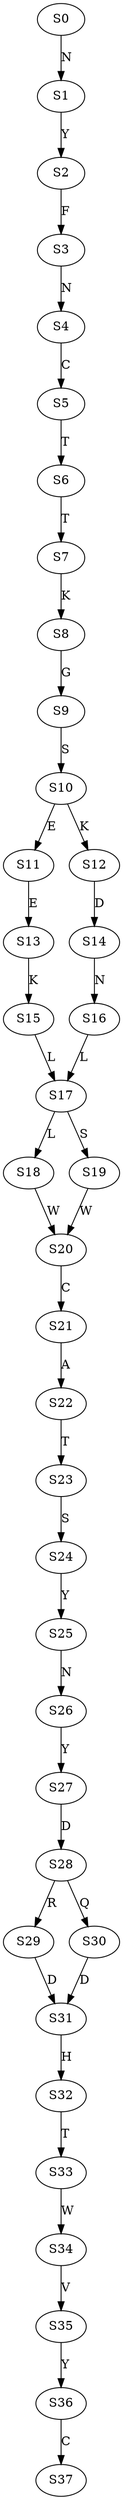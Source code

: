 strict digraph  {
	S0 -> S1 [ label = N ];
	S1 -> S2 [ label = Y ];
	S2 -> S3 [ label = F ];
	S3 -> S4 [ label = N ];
	S4 -> S5 [ label = C ];
	S5 -> S6 [ label = T ];
	S6 -> S7 [ label = T ];
	S7 -> S8 [ label = K ];
	S8 -> S9 [ label = G ];
	S9 -> S10 [ label = S ];
	S10 -> S11 [ label = E ];
	S10 -> S12 [ label = K ];
	S11 -> S13 [ label = E ];
	S12 -> S14 [ label = D ];
	S13 -> S15 [ label = K ];
	S14 -> S16 [ label = N ];
	S15 -> S17 [ label = L ];
	S16 -> S17 [ label = L ];
	S17 -> S18 [ label = L ];
	S17 -> S19 [ label = S ];
	S18 -> S20 [ label = W ];
	S19 -> S20 [ label = W ];
	S20 -> S21 [ label = C ];
	S21 -> S22 [ label = A ];
	S22 -> S23 [ label = T ];
	S23 -> S24 [ label = S ];
	S24 -> S25 [ label = Y ];
	S25 -> S26 [ label = N ];
	S26 -> S27 [ label = Y ];
	S27 -> S28 [ label = D ];
	S28 -> S29 [ label = R ];
	S28 -> S30 [ label = Q ];
	S29 -> S31 [ label = D ];
	S30 -> S31 [ label = D ];
	S31 -> S32 [ label = H ];
	S32 -> S33 [ label = T ];
	S33 -> S34 [ label = W ];
	S34 -> S35 [ label = V ];
	S35 -> S36 [ label = Y ];
	S36 -> S37 [ label = C ];
}
